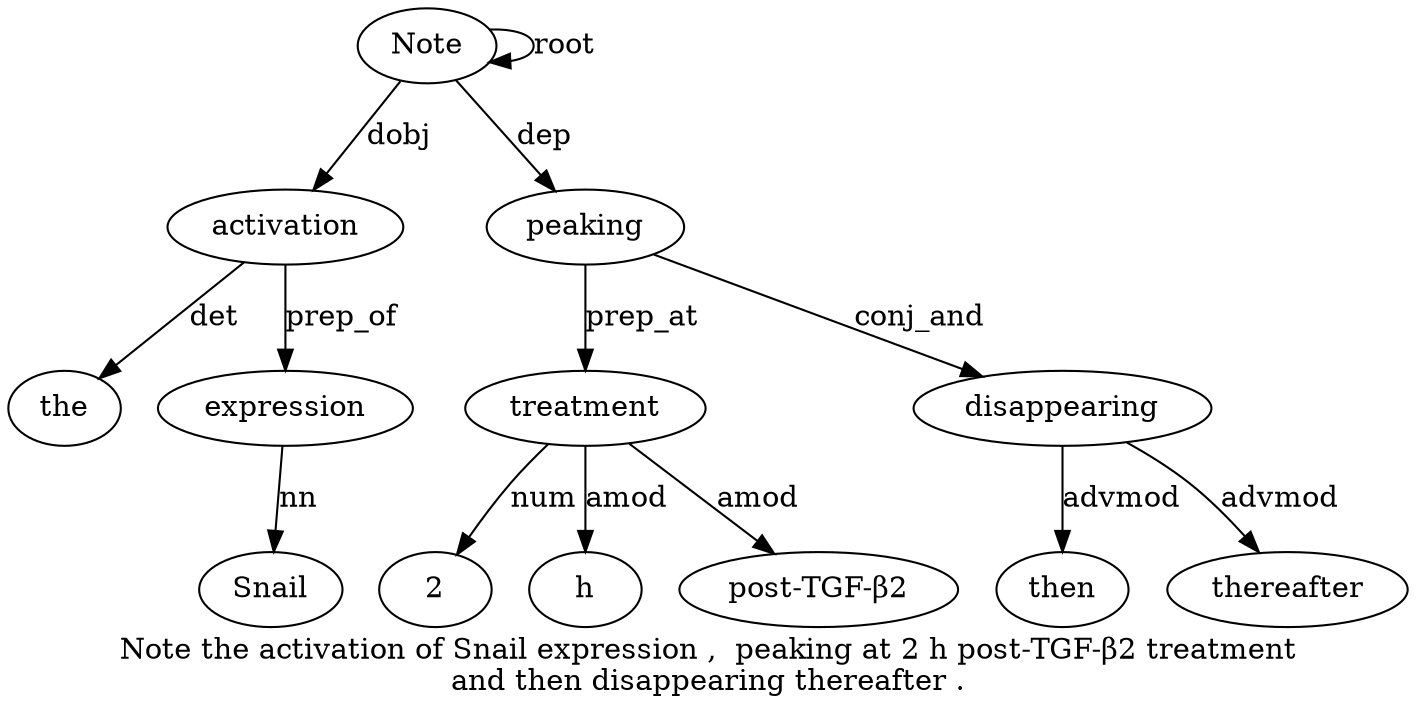 digraph "Note the activation of Snail expression ,  peaking at 2 h post-TGF-β2 treatment and then disappearing thereafter ." {
label="Note the activation of Snail expression ,  peaking at 2 h post-TGF-β2 treatment
and then disappearing thereafter .";
Note1 [style=filled, fillcolor=white, label=Note];
Note1 -> Note1  [label=root];
activation3 [style=filled, fillcolor=white, label=activation];
the2 [style=filled, fillcolor=white, label=the];
activation3 -> the2  [label=det];
Note1 -> activation3  [label=dobj];
expression6 [style=filled, fillcolor=white, label=expression];
Snail5 [style=filled, fillcolor=white, label=Snail];
expression6 -> Snail5  [label=nn];
activation3 -> expression6  [label=prep_of];
peaking8 [style=filled, fillcolor=white, label=peaking];
Note1 -> peaking8  [label=dep];
treatment13 [style=filled, fillcolor=white, label=treatment];
210 [style=filled, fillcolor=white, label=2];
treatment13 -> 210  [label=num];
h11 [style=filled, fillcolor=white, label=h];
treatment13 -> h11  [label=amod];
"post-TGF-β21" [style=filled, fillcolor=white, label="post-TGF-β2"];
treatment13 -> "post-TGF-β21"  [label=amod];
peaking8 -> treatment13  [label=prep_at];
disappearing16 [style=filled, fillcolor=white, label=disappearing];
then15 [style=filled, fillcolor=white, label=then];
disappearing16 -> then15  [label=advmod];
peaking8 -> disappearing16  [label=conj_and];
thereafter17 [style=filled, fillcolor=white, label=thereafter];
disappearing16 -> thereafter17  [label=advmod];
}
